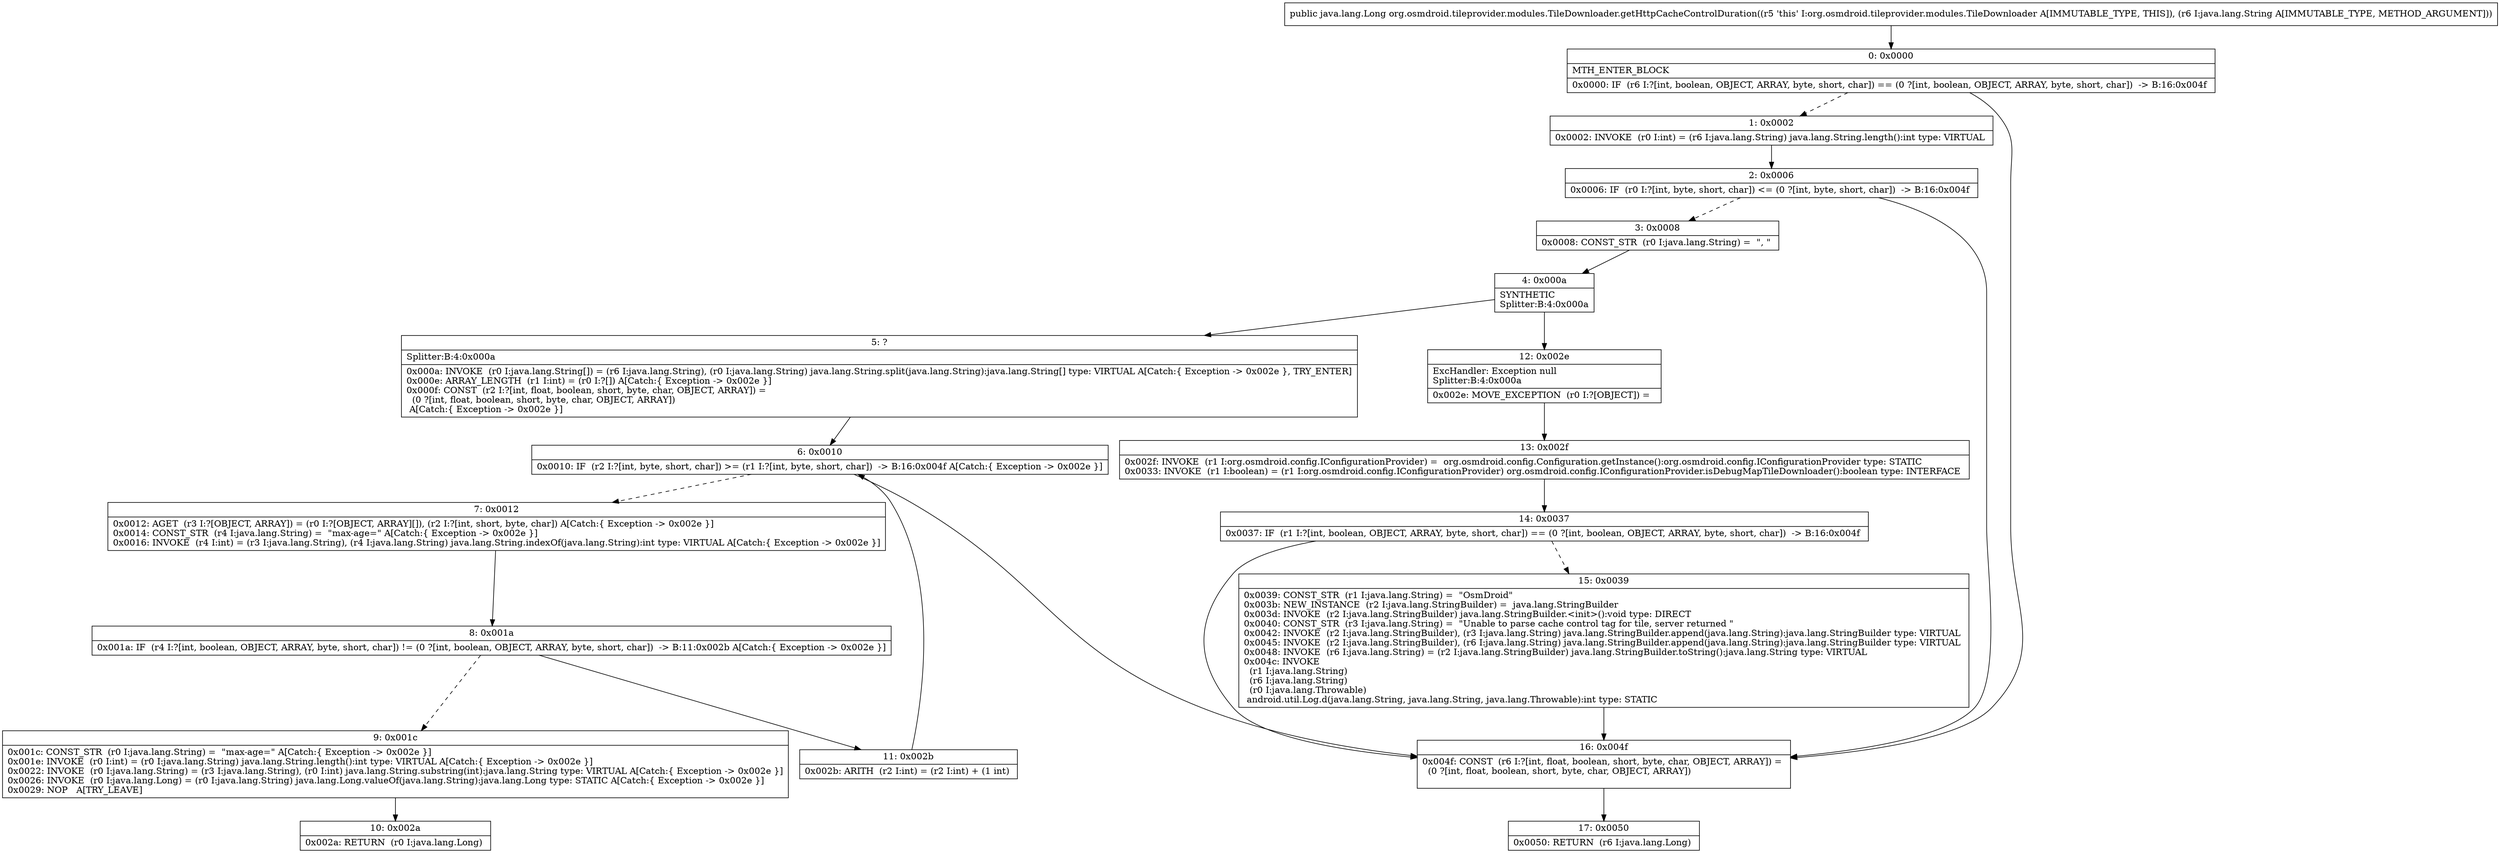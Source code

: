 digraph "CFG fororg.osmdroid.tileprovider.modules.TileDownloader.getHttpCacheControlDuration(Ljava\/lang\/String;)Ljava\/lang\/Long;" {
Node_0 [shape=record,label="{0\:\ 0x0000|MTH_ENTER_BLOCK\l|0x0000: IF  (r6 I:?[int, boolean, OBJECT, ARRAY, byte, short, char]) == (0 ?[int, boolean, OBJECT, ARRAY, byte, short, char])  \-\> B:16:0x004f \l}"];
Node_1 [shape=record,label="{1\:\ 0x0002|0x0002: INVOKE  (r0 I:int) = (r6 I:java.lang.String) java.lang.String.length():int type: VIRTUAL \l}"];
Node_2 [shape=record,label="{2\:\ 0x0006|0x0006: IF  (r0 I:?[int, byte, short, char]) \<= (0 ?[int, byte, short, char])  \-\> B:16:0x004f \l}"];
Node_3 [shape=record,label="{3\:\ 0x0008|0x0008: CONST_STR  (r0 I:java.lang.String) =  \", \" \l}"];
Node_4 [shape=record,label="{4\:\ 0x000a|SYNTHETIC\lSplitter:B:4:0x000a\l}"];
Node_5 [shape=record,label="{5\:\ ?|Splitter:B:4:0x000a\l|0x000a: INVOKE  (r0 I:java.lang.String[]) = (r6 I:java.lang.String), (r0 I:java.lang.String) java.lang.String.split(java.lang.String):java.lang.String[] type: VIRTUAL A[Catch:\{ Exception \-\> 0x002e \}, TRY_ENTER]\l0x000e: ARRAY_LENGTH  (r1 I:int) = (r0 I:?[]) A[Catch:\{ Exception \-\> 0x002e \}]\l0x000f: CONST  (r2 I:?[int, float, boolean, short, byte, char, OBJECT, ARRAY]) = \l  (0 ?[int, float, boolean, short, byte, char, OBJECT, ARRAY])\l A[Catch:\{ Exception \-\> 0x002e \}]\l}"];
Node_6 [shape=record,label="{6\:\ 0x0010|0x0010: IF  (r2 I:?[int, byte, short, char]) \>= (r1 I:?[int, byte, short, char])  \-\> B:16:0x004f A[Catch:\{ Exception \-\> 0x002e \}]\l}"];
Node_7 [shape=record,label="{7\:\ 0x0012|0x0012: AGET  (r3 I:?[OBJECT, ARRAY]) = (r0 I:?[OBJECT, ARRAY][]), (r2 I:?[int, short, byte, char]) A[Catch:\{ Exception \-\> 0x002e \}]\l0x0014: CONST_STR  (r4 I:java.lang.String) =  \"max\-age=\" A[Catch:\{ Exception \-\> 0x002e \}]\l0x0016: INVOKE  (r4 I:int) = (r3 I:java.lang.String), (r4 I:java.lang.String) java.lang.String.indexOf(java.lang.String):int type: VIRTUAL A[Catch:\{ Exception \-\> 0x002e \}]\l}"];
Node_8 [shape=record,label="{8\:\ 0x001a|0x001a: IF  (r4 I:?[int, boolean, OBJECT, ARRAY, byte, short, char]) != (0 ?[int, boolean, OBJECT, ARRAY, byte, short, char])  \-\> B:11:0x002b A[Catch:\{ Exception \-\> 0x002e \}]\l}"];
Node_9 [shape=record,label="{9\:\ 0x001c|0x001c: CONST_STR  (r0 I:java.lang.String) =  \"max\-age=\" A[Catch:\{ Exception \-\> 0x002e \}]\l0x001e: INVOKE  (r0 I:int) = (r0 I:java.lang.String) java.lang.String.length():int type: VIRTUAL A[Catch:\{ Exception \-\> 0x002e \}]\l0x0022: INVOKE  (r0 I:java.lang.String) = (r3 I:java.lang.String), (r0 I:int) java.lang.String.substring(int):java.lang.String type: VIRTUAL A[Catch:\{ Exception \-\> 0x002e \}]\l0x0026: INVOKE  (r0 I:java.lang.Long) = (r0 I:java.lang.String) java.lang.Long.valueOf(java.lang.String):java.lang.Long type: STATIC A[Catch:\{ Exception \-\> 0x002e \}]\l0x0029: NOP   A[TRY_LEAVE]\l}"];
Node_10 [shape=record,label="{10\:\ 0x002a|0x002a: RETURN  (r0 I:java.lang.Long) \l}"];
Node_11 [shape=record,label="{11\:\ 0x002b|0x002b: ARITH  (r2 I:int) = (r2 I:int) + (1 int) \l}"];
Node_12 [shape=record,label="{12\:\ 0x002e|ExcHandler: Exception null\lSplitter:B:4:0x000a\l|0x002e: MOVE_EXCEPTION  (r0 I:?[OBJECT]) =  \l}"];
Node_13 [shape=record,label="{13\:\ 0x002f|0x002f: INVOKE  (r1 I:org.osmdroid.config.IConfigurationProvider) =  org.osmdroid.config.Configuration.getInstance():org.osmdroid.config.IConfigurationProvider type: STATIC \l0x0033: INVOKE  (r1 I:boolean) = (r1 I:org.osmdroid.config.IConfigurationProvider) org.osmdroid.config.IConfigurationProvider.isDebugMapTileDownloader():boolean type: INTERFACE \l}"];
Node_14 [shape=record,label="{14\:\ 0x0037|0x0037: IF  (r1 I:?[int, boolean, OBJECT, ARRAY, byte, short, char]) == (0 ?[int, boolean, OBJECT, ARRAY, byte, short, char])  \-\> B:16:0x004f \l}"];
Node_15 [shape=record,label="{15\:\ 0x0039|0x0039: CONST_STR  (r1 I:java.lang.String) =  \"OsmDroid\" \l0x003b: NEW_INSTANCE  (r2 I:java.lang.StringBuilder) =  java.lang.StringBuilder \l0x003d: INVOKE  (r2 I:java.lang.StringBuilder) java.lang.StringBuilder.\<init\>():void type: DIRECT \l0x0040: CONST_STR  (r3 I:java.lang.String) =  \"Unable to parse cache control tag for tile, server returned \" \l0x0042: INVOKE  (r2 I:java.lang.StringBuilder), (r3 I:java.lang.String) java.lang.StringBuilder.append(java.lang.String):java.lang.StringBuilder type: VIRTUAL \l0x0045: INVOKE  (r2 I:java.lang.StringBuilder), (r6 I:java.lang.String) java.lang.StringBuilder.append(java.lang.String):java.lang.StringBuilder type: VIRTUAL \l0x0048: INVOKE  (r6 I:java.lang.String) = (r2 I:java.lang.StringBuilder) java.lang.StringBuilder.toString():java.lang.String type: VIRTUAL \l0x004c: INVOKE  \l  (r1 I:java.lang.String)\l  (r6 I:java.lang.String)\l  (r0 I:java.lang.Throwable)\l android.util.Log.d(java.lang.String, java.lang.String, java.lang.Throwable):int type: STATIC \l}"];
Node_16 [shape=record,label="{16\:\ 0x004f|0x004f: CONST  (r6 I:?[int, float, boolean, short, byte, char, OBJECT, ARRAY]) = \l  (0 ?[int, float, boolean, short, byte, char, OBJECT, ARRAY])\l \l}"];
Node_17 [shape=record,label="{17\:\ 0x0050|0x0050: RETURN  (r6 I:java.lang.Long) \l}"];
MethodNode[shape=record,label="{public java.lang.Long org.osmdroid.tileprovider.modules.TileDownloader.getHttpCacheControlDuration((r5 'this' I:org.osmdroid.tileprovider.modules.TileDownloader A[IMMUTABLE_TYPE, THIS]), (r6 I:java.lang.String A[IMMUTABLE_TYPE, METHOD_ARGUMENT])) }"];
MethodNode -> Node_0;
Node_0 -> Node_1[style=dashed];
Node_0 -> Node_16;
Node_1 -> Node_2;
Node_2 -> Node_3[style=dashed];
Node_2 -> Node_16;
Node_3 -> Node_4;
Node_4 -> Node_5;
Node_4 -> Node_12;
Node_5 -> Node_6;
Node_6 -> Node_7[style=dashed];
Node_6 -> Node_16;
Node_7 -> Node_8;
Node_8 -> Node_9[style=dashed];
Node_8 -> Node_11;
Node_9 -> Node_10;
Node_11 -> Node_6;
Node_12 -> Node_13;
Node_13 -> Node_14;
Node_14 -> Node_15[style=dashed];
Node_14 -> Node_16;
Node_15 -> Node_16;
Node_16 -> Node_17;
}

